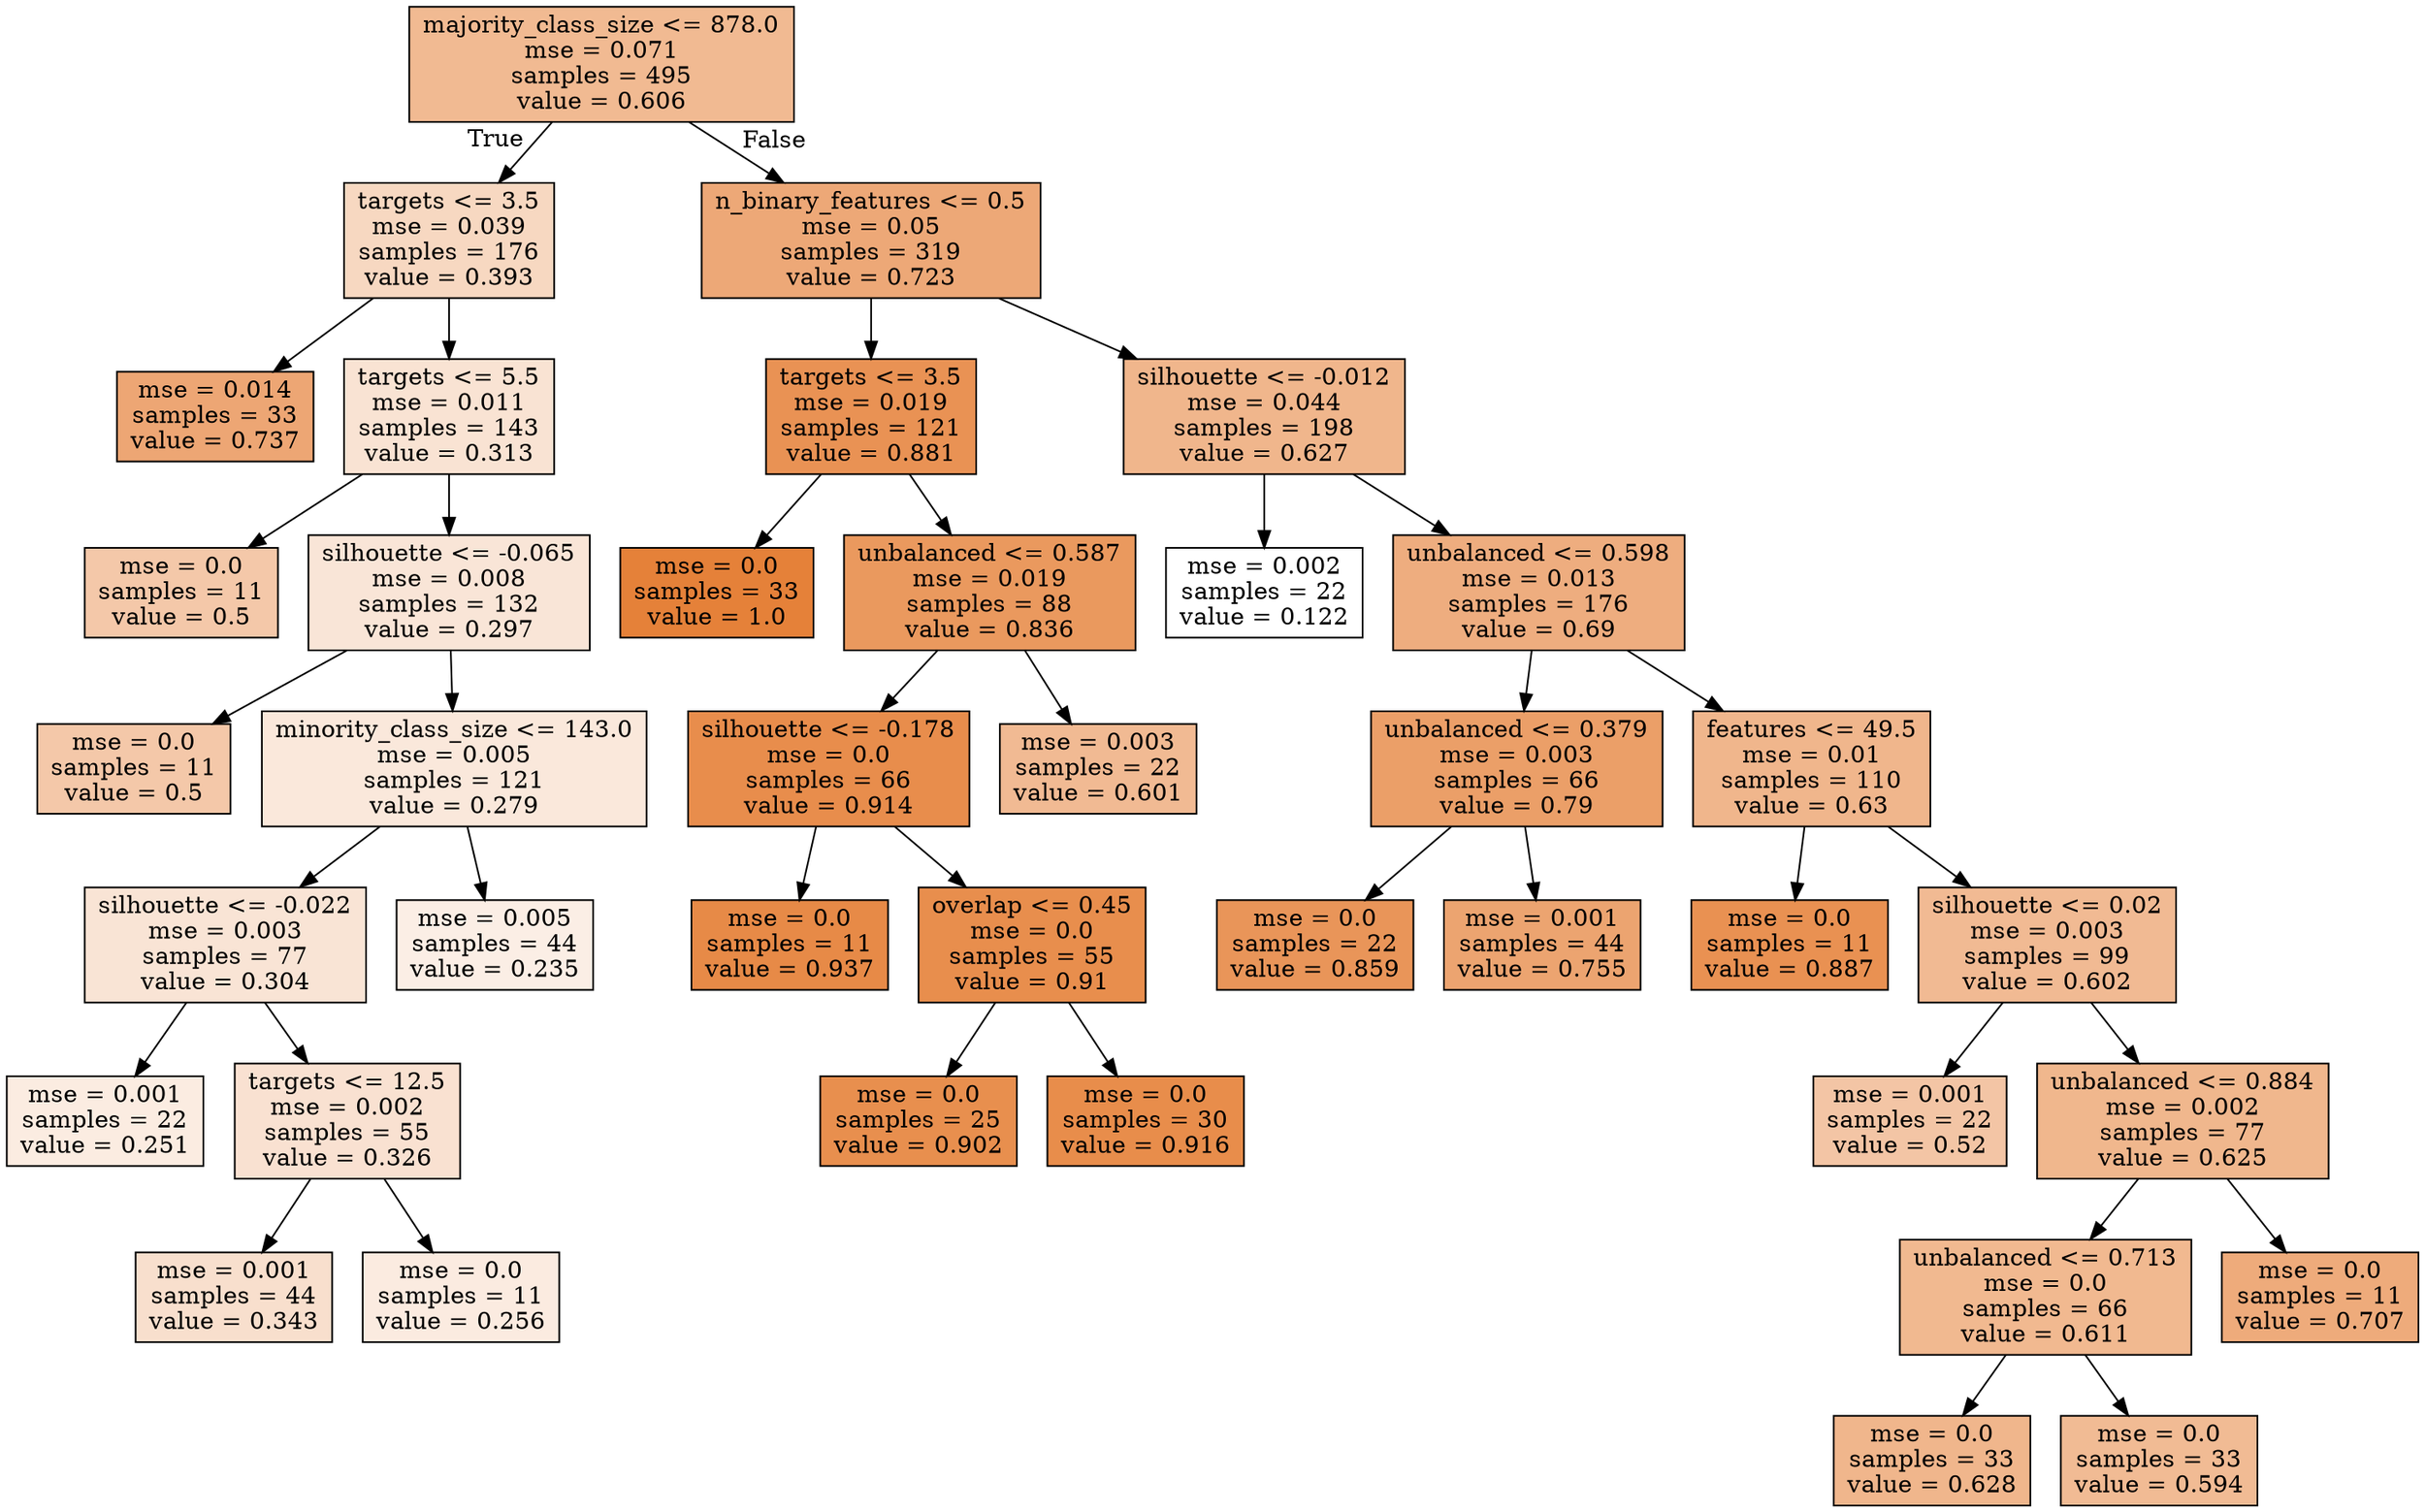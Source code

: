 digraph Tree {
node [shape=box, style="filled", color="black"] ;
0 [label="majority_class_size <= 878.0\nmse = 0.071\nsamples = 495\nvalue = 0.606", fillcolor="#e581398c"] ;
1 [label="targets <= 3.5\nmse = 0.039\nsamples = 176\nvalue = 0.393", fillcolor="#e581394f"] ;
0 -> 1 [labeldistance=2.5, labelangle=45, headlabel="True"] ;
2 [label="mse = 0.014\nsamples = 33\nvalue = 0.737", fillcolor="#e58139b3"] ;
1 -> 2 ;
3 [label="targets <= 5.5\nmse = 0.011\nsamples = 143\nvalue = 0.313", fillcolor="#e5813938"] ;
1 -> 3 ;
4 [label="mse = 0.0\nsamples = 11\nvalue = 0.5", fillcolor="#e581396e"] ;
3 -> 4 ;
5 [label="silhouette <= -0.065\nmse = 0.008\nsamples = 132\nvalue = 0.297", fillcolor="#e5813933"] ;
3 -> 5 ;
6 [label="mse = 0.0\nsamples = 11\nvalue = 0.5", fillcolor="#e581396e"] ;
5 -> 6 ;
7 [label="minority_class_size <= 143.0\nmse = 0.005\nsamples = 121\nvalue = 0.279", fillcolor="#e581392e"] ;
5 -> 7 ;
8 [label="silhouette <= -0.022\nmse = 0.003\nsamples = 77\nvalue = 0.304", fillcolor="#e5813935"] ;
7 -> 8 ;
9 [label="mse = 0.001\nsamples = 22\nvalue = 0.251", fillcolor="#e5813926"] ;
8 -> 9 ;
10 [label="targets <= 12.5\nmse = 0.002\nsamples = 55\nvalue = 0.326", fillcolor="#e581393b"] ;
8 -> 10 ;
11 [label="mse = 0.001\nsamples = 44\nvalue = 0.343", fillcolor="#e5813940"] ;
10 -> 11 ;
12 [label="mse = 0.0\nsamples = 11\nvalue = 0.256", fillcolor="#e5813927"] ;
10 -> 12 ;
13 [label="mse = 0.005\nsamples = 44\nvalue = 0.235", fillcolor="#e5813921"] ;
7 -> 13 ;
14 [label="n_binary_features <= 0.5\nmse = 0.05\nsamples = 319\nvalue = 0.723", fillcolor="#e58139af"] ;
0 -> 14 [labeldistance=2.5, labelangle=-45, headlabel="False"] ;
15 [label="targets <= 3.5\nmse = 0.019\nsamples = 121\nvalue = 0.881", fillcolor="#e58139dc"] ;
14 -> 15 ;
16 [label="mse = 0.0\nsamples = 33\nvalue = 1.0", fillcolor="#e58139ff"] ;
15 -> 16 ;
17 [label="unbalanced <= 0.587\nmse = 0.019\nsamples = 88\nvalue = 0.836", fillcolor="#e58139cf"] ;
15 -> 17 ;
18 [label="silhouette <= -0.178\nmse = 0.0\nsamples = 66\nvalue = 0.914", fillcolor="#e58139e6"] ;
17 -> 18 ;
19 [label="mse = 0.0\nsamples = 11\nvalue = 0.937", fillcolor="#e58139ed"] ;
18 -> 19 ;
20 [label="overlap <= 0.45\nmse = 0.0\nsamples = 55\nvalue = 0.91", fillcolor="#e58139e5"] ;
18 -> 20 ;
21 [label="mse = 0.0\nsamples = 25\nvalue = 0.902", fillcolor="#e58139e3"] ;
20 -> 21 ;
22 [label="mse = 0.0\nsamples = 30\nvalue = 0.916", fillcolor="#e58139e7"] ;
20 -> 22 ;
23 [label="mse = 0.003\nsamples = 22\nvalue = 0.601", fillcolor="#e581398b"] ;
17 -> 23 ;
24 [label="silhouette <= -0.012\nmse = 0.044\nsamples = 198\nvalue = 0.627", fillcolor="#e5813993"] ;
14 -> 24 ;
25 [label="mse = 0.002\nsamples = 22\nvalue = 0.122", fillcolor="#e5813900"] ;
24 -> 25 ;
26 [label="unbalanced <= 0.598\nmse = 0.013\nsamples = 176\nvalue = 0.69", fillcolor="#e58139a5"] ;
24 -> 26 ;
27 [label="unbalanced <= 0.379\nmse = 0.003\nsamples = 66\nvalue = 0.79", fillcolor="#e58139c2"] ;
26 -> 27 ;
28 [label="mse = 0.0\nsamples = 22\nvalue = 0.859", fillcolor="#e58139d6"] ;
27 -> 28 ;
29 [label="mse = 0.001\nsamples = 44\nvalue = 0.755", fillcolor="#e58139b8"] ;
27 -> 29 ;
30 [label="features <= 49.5\nmse = 0.01\nsamples = 110\nvalue = 0.63", fillcolor="#e5813994"] ;
26 -> 30 ;
31 [label="mse = 0.0\nsamples = 11\nvalue = 0.887", fillcolor="#e58139de"] ;
30 -> 31 ;
32 [label="silhouette <= 0.02\nmse = 0.003\nsamples = 99\nvalue = 0.602", fillcolor="#e581398b"] ;
30 -> 32 ;
33 [label="mse = 0.001\nsamples = 22\nvalue = 0.52", fillcolor="#e5813974"] ;
32 -> 33 ;
34 [label="unbalanced <= 0.884\nmse = 0.002\nsamples = 77\nvalue = 0.625", fillcolor="#e5813992"] ;
32 -> 34 ;
35 [label="unbalanced <= 0.713\nmse = 0.0\nsamples = 66\nvalue = 0.611", fillcolor="#e581398e"] ;
34 -> 35 ;
36 [label="mse = 0.0\nsamples = 33\nvalue = 0.628", fillcolor="#e5813993"] ;
35 -> 36 ;
37 [label="mse = 0.0\nsamples = 33\nvalue = 0.594", fillcolor="#e5813989"] ;
35 -> 37 ;
38 [label="mse = 0.0\nsamples = 11\nvalue = 0.707", fillcolor="#e58139aa"] ;
34 -> 38 ;
}